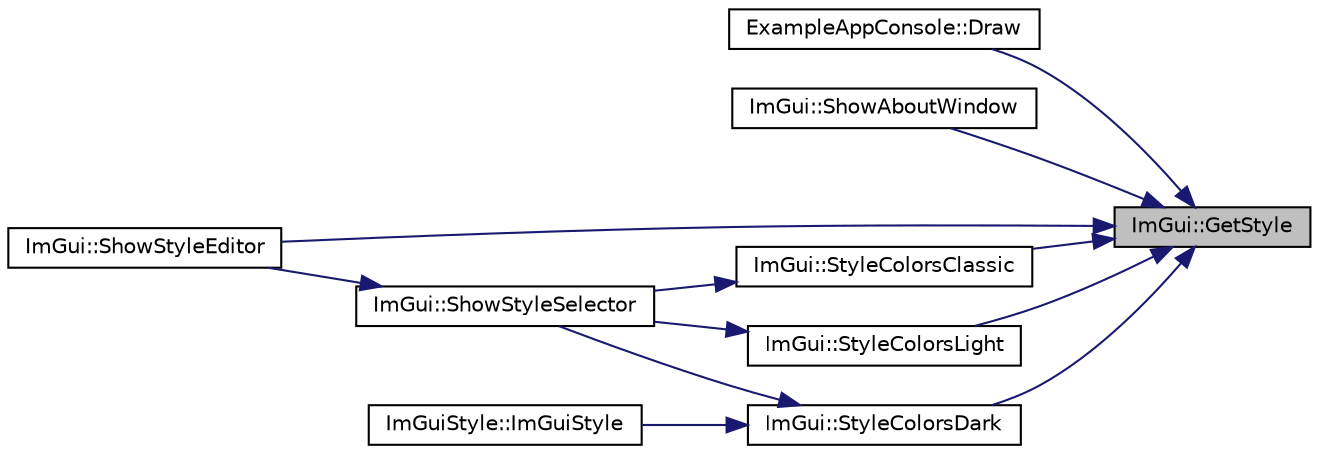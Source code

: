 digraph "ImGui::GetStyle"
{
 // LATEX_PDF_SIZE
  edge [fontname="Helvetica",fontsize="10",labelfontname="Helvetica",labelfontsize="10"];
  node [fontname="Helvetica",fontsize="10",shape=record];
  rankdir="RL";
  Node1 [label="ImGui::GetStyle",height=0.2,width=0.4,color="black", fillcolor="grey75", style="filled", fontcolor="black",tooltip=" "];
  Node1 -> Node2 [dir="back",color="midnightblue",fontsize="10",style="solid"];
  Node2 [label="ExampleAppConsole::Draw",height=0.2,width=0.4,color="black", fillcolor="white", style="filled",URL="$struct_example_app_console.html#a0518a09c7e8648dd52c7c06df19ac17a",tooltip=" "];
  Node1 -> Node3 [dir="back",color="midnightblue",fontsize="10",style="solid"];
  Node3 [label="ImGui::ShowAboutWindow",height=0.2,width=0.4,color="black", fillcolor="white", style="filled",URL="$namespace_im_gui.html#ac297462e33309d0540fa459bccdc9304",tooltip=" "];
  Node1 -> Node4 [dir="back",color="midnightblue",fontsize="10",style="solid"];
  Node4 [label="ImGui::ShowStyleEditor",height=0.2,width=0.4,color="black", fillcolor="white", style="filled",URL="$namespace_im_gui.html#ab2eb3dec78d054fe3feab1c091ec5de5",tooltip=" "];
  Node1 -> Node5 [dir="back",color="midnightblue",fontsize="10",style="solid"];
  Node5 [label="ImGui::StyleColorsClassic",height=0.2,width=0.4,color="black", fillcolor="white", style="filled",URL="$namespace_im_gui.html#a1cf931a42a10f71150def3ce222434b6",tooltip=" "];
  Node5 -> Node6 [dir="back",color="midnightblue",fontsize="10",style="solid"];
  Node6 [label="ImGui::ShowStyleSelector",height=0.2,width=0.4,color="black", fillcolor="white", style="filled",URL="$namespace_im_gui.html#a83f4e863c102b0a05e0e3308b371b394",tooltip=" "];
  Node6 -> Node4 [dir="back",color="midnightblue",fontsize="10",style="solid"];
  Node1 -> Node7 [dir="back",color="midnightblue",fontsize="10",style="solid"];
  Node7 [label="ImGui::StyleColorsDark",height=0.2,width=0.4,color="black", fillcolor="white", style="filled",URL="$namespace_im_gui.html#a26c67fc14081b359566d5e135cd8c767",tooltip=" "];
  Node7 -> Node8 [dir="back",color="midnightblue",fontsize="10",style="solid"];
  Node8 [label="ImGuiStyle::ImGuiStyle",height=0.2,width=0.4,color="black", fillcolor="white", style="filled",URL="$struct_im_gui_style.html#ab0a3ffb3aeec3e6b09b9bde812b28369",tooltip=" "];
  Node7 -> Node6 [dir="back",color="midnightblue",fontsize="10",style="solid"];
  Node1 -> Node9 [dir="back",color="midnightblue",fontsize="10",style="solid"];
  Node9 [label="ImGui::StyleColorsLight",height=0.2,width=0.4,color="black", fillcolor="white", style="filled",URL="$namespace_im_gui.html#ae1fc558bfbc557b228d63f7facfc86e1",tooltip=" "];
  Node9 -> Node6 [dir="back",color="midnightblue",fontsize="10",style="solid"];
}
